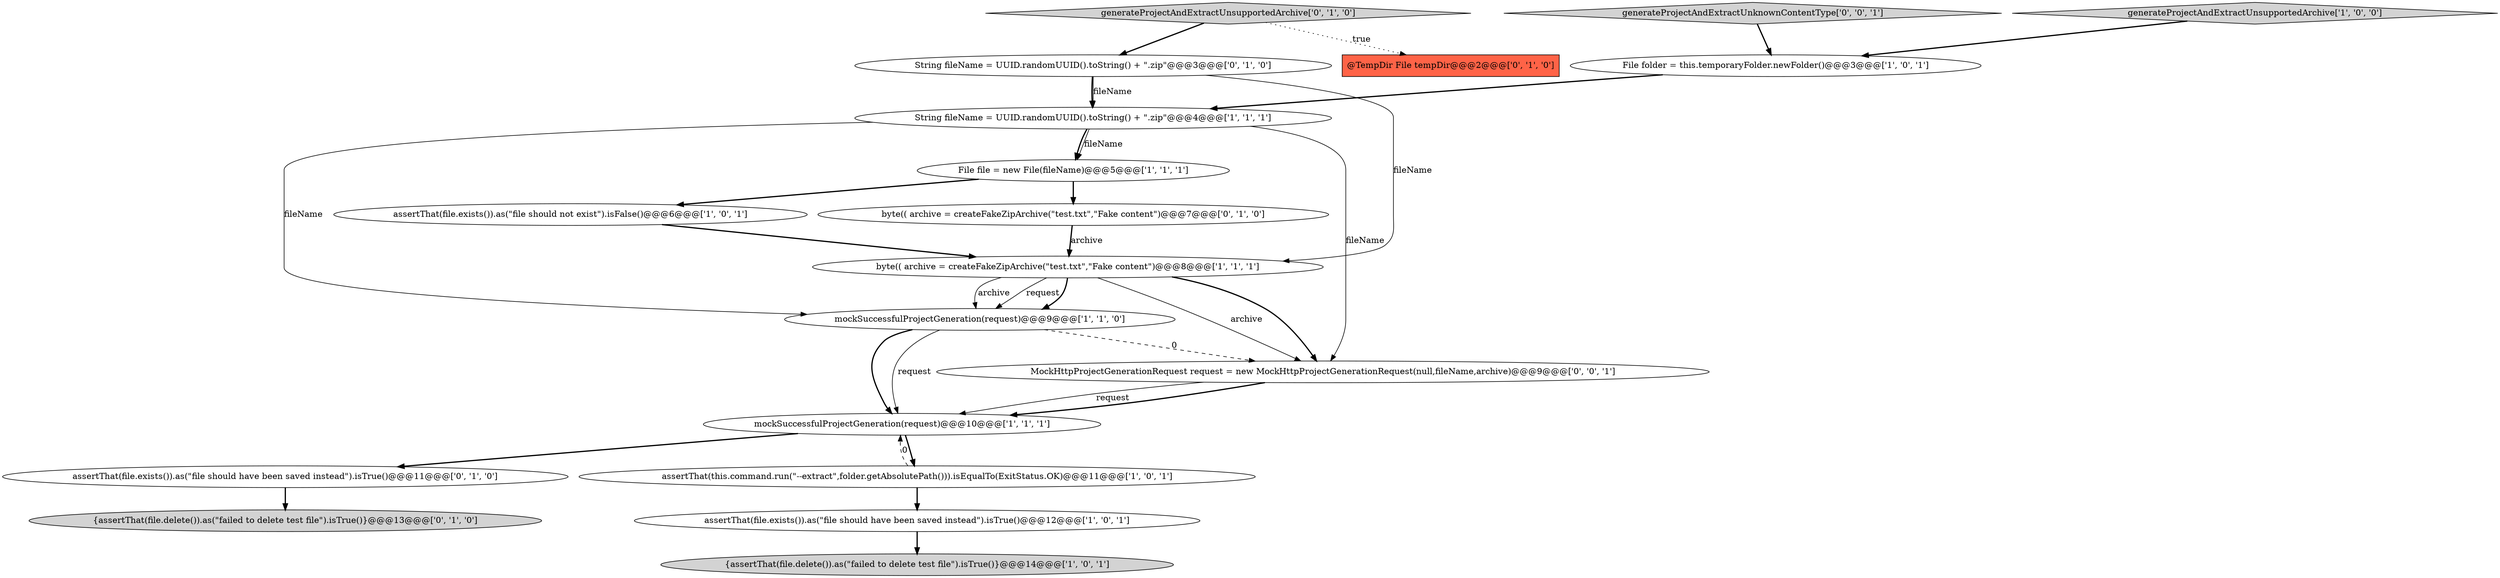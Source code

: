 digraph {
10 [style = filled, label = "byte(( archive = createFakeZipArchive(\"test.txt\",\"Fake content\")@@@8@@@['1', '1', '1']", fillcolor = white, shape = ellipse image = "AAA0AAABBB1BBB"];
8 [style = filled, label = "mockSuccessfulProjectGeneration(request)@@@10@@@['1', '1', '1']", fillcolor = white, shape = ellipse image = "AAA0AAABBB1BBB"];
16 [style = filled, label = "String fileName = UUID.randomUUID().toString() + \".zip\"@@@3@@@['0', '1', '0']", fillcolor = white, shape = ellipse image = "AAA0AAABBB2BBB"];
6 [style = filled, label = "assertThat(file.exists()).as(\"file should not exist\").isFalse()@@@6@@@['1', '0', '1']", fillcolor = white, shape = ellipse image = "AAA0AAABBB1BBB"];
9 [style = filled, label = "{assertThat(file.delete()).as(\"failed to delete test file\").isTrue()}@@@14@@@['1', '0', '1']", fillcolor = lightgray, shape = ellipse image = "AAA0AAABBB1BBB"];
14 [style = filled, label = "byte(( archive = createFakeZipArchive(\"test.txt\",\"Fake content\")@@@7@@@['0', '1', '0']", fillcolor = white, shape = ellipse image = "AAA0AAABBB2BBB"];
0 [style = filled, label = "String fileName = UUID.randomUUID().toString() + \".zip\"@@@4@@@['1', '1', '1']", fillcolor = white, shape = ellipse image = "AAA0AAABBB1BBB"];
4 [style = filled, label = "assertThat(file.exists()).as(\"file should have been saved instead\").isTrue()@@@12@@@['1', '0', '1']", fillcolor = white, shape = ellipse image = "AAA0AAABBB1BBB"];
11 [style = filled, label = "assertThat(file.exists()).as(\"file should have been saved instead\").isTrue()@@@11@@@['0', '1', '0']", fillcolor = white, shape = ellipse image = "AAA0AAABBB2BBB"];
5 [style = filled, label = "mockSuccessfulProjectGeneration(request)@@@9@@@['1', '1', '0']", fillcolor = white, shape = ellipse image = "AAA0AAABBB1BBB"];
13 [style = filled, label = "{assertThat(file.delete()).as(\"failed to delete test file\").isTrue()}@@@13@@@['0', '1', '0']", fillcolor = lightgray, shape = ellipse image = "AAA0AAABBB2BBB"];
7 [style = filled, label = "File file = new File(fileName)@@@5@@@['1', '1', '1']", fillcolor = white, shape = ellipse image = "AAA0AAABBB1BBB"];
18 [style = filled, label = "generateProjectAndExtractUnknownContentType['0', '0', '1']", fillcolor = lightgray, shape = diamond image = "AAA0AAABBB3BBB"];
17 [style = filled, label = "MockHttpProjectGenerationRequest request = new MockHttpProjectGenerationRequest(null,fileName,archive)@@@9@@@['0', '0', '1']", fillcolor = white, shape = ellipse image = "AAA0AAABBB3BBB"];
12 [style = filled, label = "generateProjectAndExtractUnsupportedArchive['0', '1', '0']", fillcolor = lightgray, shape = diamond image = "AAA0AAABBB2BBB"];
2 [style = filled, label = "generateProjectAndExtractUnsupportedArchive['1', '0', '0']", fillcolor = lightgray, shape = diamond image = "AAA0AAABBB1BBB"];
1 [style = filled, label = "File folder = this.temporaryFolder.newFolder()@@@3@@@['1', '0', '1']", fillcolor = white, shape = ellipse image = "AAA0AAABBB1BBB"];
15 [style = filled, label = "@TempDir File tempDir@@@2@@@['0', '1', '0']", fillcolor = tomato, shape = box image = "AAA1AAABBB2BBB"];
3 [style = filled, label = "assertThat(this.command.run(\"--extract\",folder.getAbsolutePath())).isEqualTo(ExitStatus.OK)@@@11@@@['1', '0', '1']", fillcolor = white, shape = ellipse image = "AAA0AAABBB1BBB"];
4->9 [style = bold, label=""];
17->8 [style = bold, label=""];
5->8 [style = bold, label=""];
17->8 [style = solid, label="request"];
16->0 [style = bold, label=""];
0->7 [style = solid, label="fileName"];
5->8 [style = solid, label="request"];
2->1 [style = bold, label=""];
8->3 [style = bold, label=""];
10->17 [style = solid, label="archive"];
12->15 [style = dotted, label="true"];
14->10 [style = bold, label=""];
10->17 [style = bold, label=""];
12->16 [style = bold, label=""];
1->0 [style = bold, label=""];
10->5 [style = solid, label="request"];
16->0 [style = solid, label="fileName"];
3->4 [style = bold, label=""];
0->17 [style = solid, label="fileName"];
0->5 [style = solid, label="fileName"];
0->7 [style = bold, label=""];
7->14 [style = bold, label=""];
14->10 [style = solid, label="archive"];
10->5 [style = bold, label=""];
5->17 [style = dashed, label="0"];
18->1 [style = bold, label=""];
10->5 [style = solid, label="archive"];
6->10 [style = bold, label=""];
11->13 [style = bold, label=""];
7->6 [style = bold, label=""];
16->10 [style = solid, label="fileName"];
3->8 [style = dashed, label="0"];
8->11 [style = bold, label=""];
}
